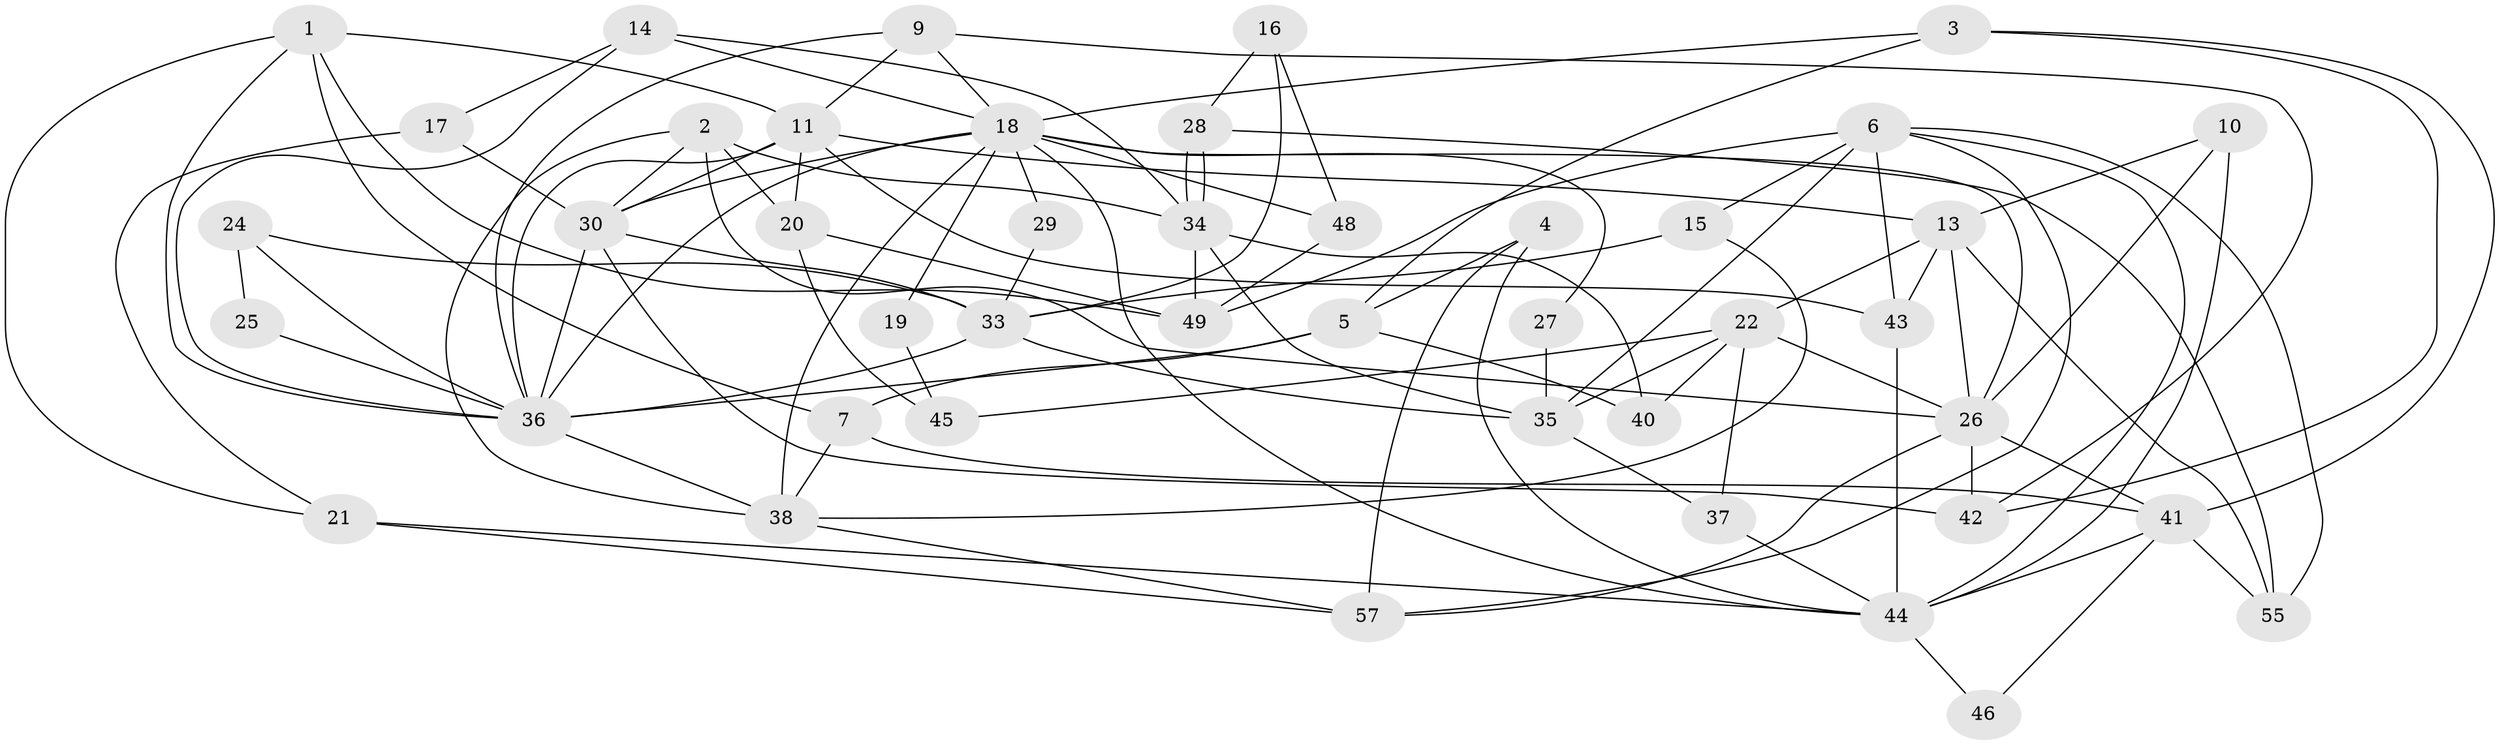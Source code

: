 // original degree distribution, {5: 0.140625, 3: 0.3125, 4: 0.25, 6: 0.125, 2: 0.125, 7: 0.03125, 9: 0.015625}
// Generated by graph-tools (version 1.1) at 2025/18/03/04/25 18:18:40]
// undirected, 44 vertices, 105 edges
graph export_dot {
graph [start="1"]
  node [color=gray90,style=filled];
  1 [super="+8+58"];
  2 [super="+59"];
  3;
  4;
  5 [super="+32"];
  6 [super="+50"];
  7;
  9;
  10;
  11 [super="+12"];
  13 [super="+64"];
  14;
  15;
  16;
  17;
  18 [super="+23"];
  19;
  20;
  21;
  22;
  24;
  25;
  26 [super="+47"];
  27;
  28;
  29;
  30 [super="+31"];
  33 [super="+53"];
  34;
  35 [super="+39"];
  36 [super="+52"];
  37;
  38;
  40;
  41 [super="+61+62"];
  42 [super="+63"];
  43;
  44;
  45;
  46;
  48;
  49;
  55;
  57;
  1 -- 21;
  1 -- 7;
  1 -- 49;
  1 -- 36;
  1 -- 11;
  2 -- 20;
  2 -- 30;
  2 -- 26;
  2 -- 34;
  2 -- 38;
  3 -- 41;
  3 -- 5;
  3 -- 42;
  3 -- 18;
  4 -- 44;
  4 -- 57;
  4 -- 5;
  5 -- 7;
  5 -- 40;
  5 -- 36;
  6 -- 35;
  6 -- 49;
  6 -- 15;
  6 -- 43;
  6 -- 55;
  6 -- 57;
  6 -- 44;
  7 -- 38;
  7 -- 41;
  9 -- 42;
  9 -- 36;
  9 -- 11;
  9 -- 18;
  10 -- 44;
  10 -- 13;
  10 -- 26;
  11 -- 43;
  11 -- 20;
  11 -- 13;
  11 -- 36;
  11 -- 30;
  13 -- 22;
  13 -- 55;
  13 -- 26;
  13 -- 43;
  14 -- 34;
  14 -- 17;
  14 -- 36;
  14 -- 18;
  15 -- 33;
  15 -- 38;
  16 -- 48;
  16 -- 28;
  16 -- 33;
  17 -- 21;
  17 -- 30;
  18 -- 36;
  18 -- 27;
  18 -- 38;
  18 -- 44;
  18 -- 48;
  18 -- 19;
  18 -- 26;
  18 -- 29;
  18 -- 30;
  19 -- 45;
  20 -- 49;
  20 -- 45;
  21 -- 57;
  21 -- 44;
  22 -- 37;
  22 -- 40;
  22 -- 45;
  22 -- 35;
  22 -- 26;
  24 -- 33;
  24 -- 25;
  24 -- 36;
  25 -- 36;
  26 -- 41 [weight=2];
  26 -- 57;
  26 -- 42 [weight=3];
  27 -- 35;
  28 -- 34;
  28 -- 34;
  28 -- 55;
  29 -- 33;
  30 -- 33;
  30 -- 36;
  30 -- 42;
  33 -- 36;
  33 -- 35;
  34 -- 35;
  34 -- 40;
  34 -- 49;
  35 -- 37;
  36 -- 38;
  37 -- 44;
  38 -- 57;
  41 -- 55;
  41 -- 44;
  41 -- 46;
  43 -- 44;
  44 -- 46;
  48 -- 49;
}
